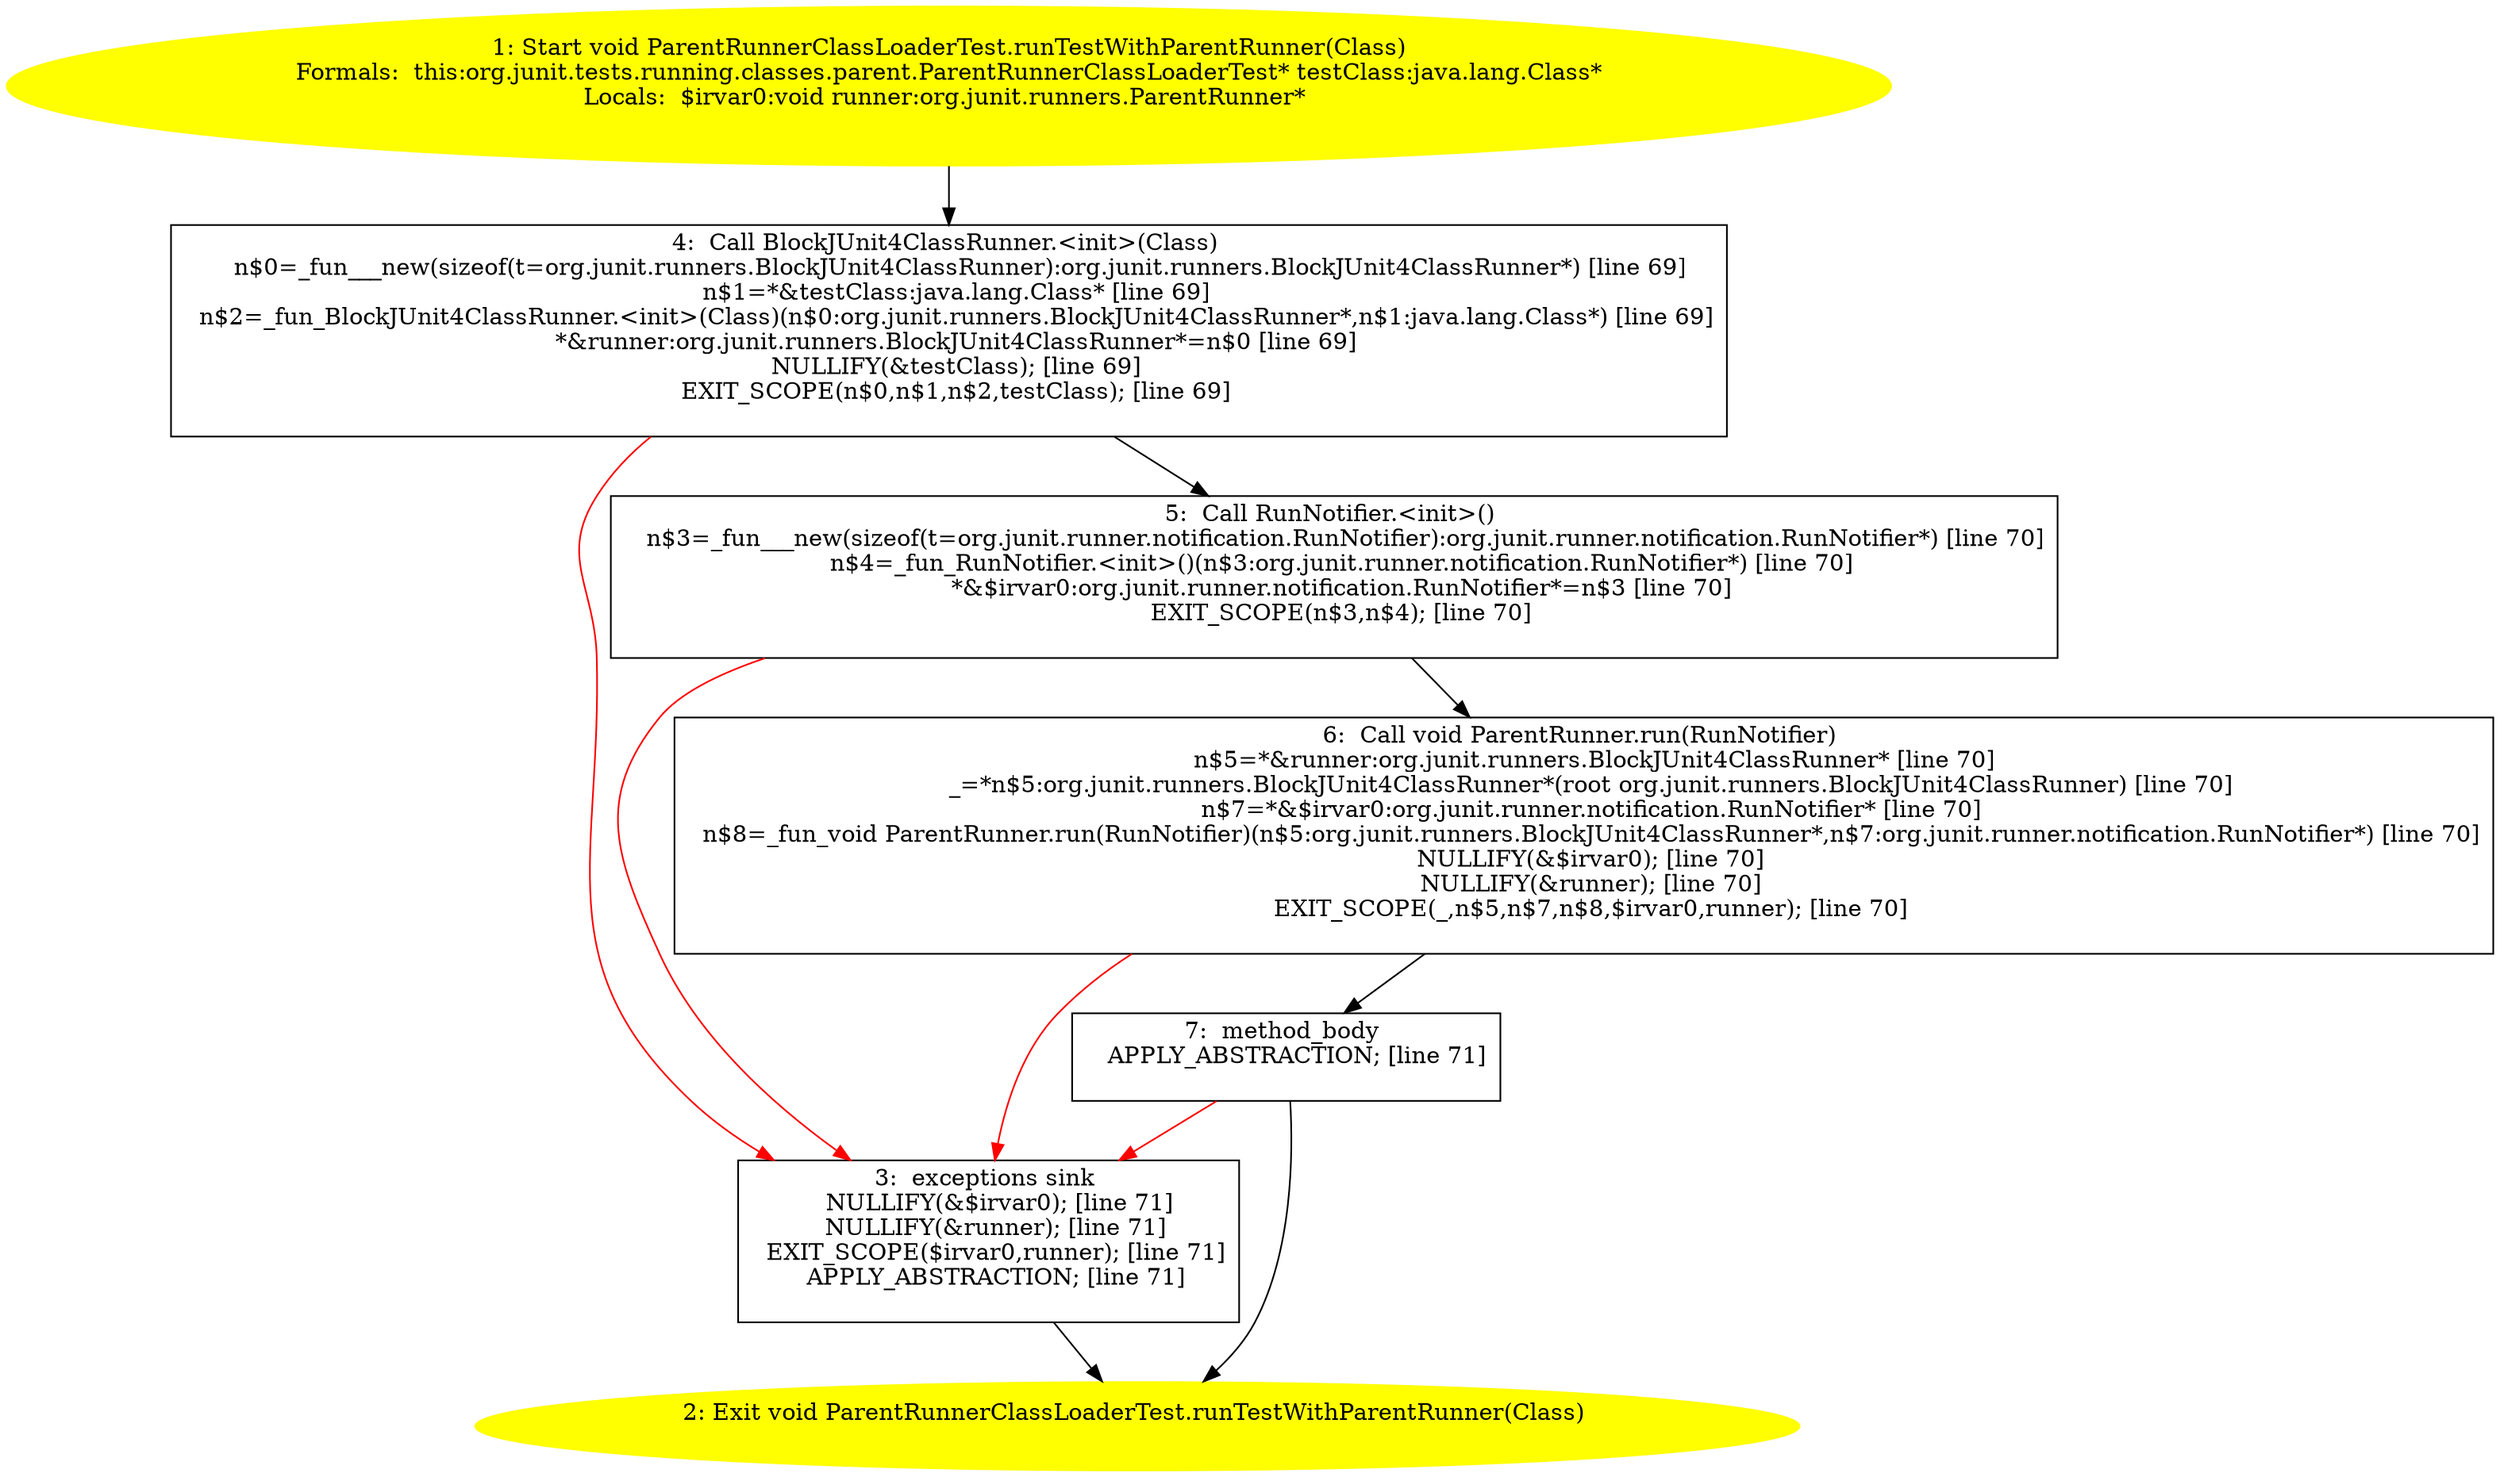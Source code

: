 /* @generated */
digraph cfg {
"org.junit.tests.running.classes.parent.ParentRunnerClassLoaderTest.runTestWithParentRunner(java.lang.c64efa390859509bdeaeebb8e1f59ffd_1" [label="1: Start void ParentRunnerClassLoaderTest.runTestWithParentRunner(Class)\nFormals:  this:org.junit.tests.running.classes.parent.ParentRunnerClassLoaderTest* testClass:java.lang.Class*\nLocals:  $irvar0:void runner:org.junit.runners.ParentRunner* \n  " color=yellow style=filled]
	

	 "org.junit.tests.running.classes.parent.ParentRunnerClassLoaderTest.runTestWithParentRunner(java.lang.c64efa390859509bdeaeebb8e1f59ffd_1" -> "org.junit.tests.running.classes.parent.ParentRunnerClassLoaderTest.runTestWithParentRunner(java.lang.c64efa390859509bdeaeebb8e1f59ffd_4" ;
"org.junit.tests.running.classes.parent.ParentRunnerClassLoaderTest.runTestWithParentRunner(java.lang.c64efa390859509bdeaeebb8e1f59ffd_2" [label="2: Exit void ParentRunnerClassLoaderTest.runTestWithParentRunner(Class) \n  " color=yellow style=filled]
	

"org.junit.tests.running.classes.parent.ParentRunnerClassLoaderTest.runTestWithParentRunner(java.lang.c64efa390859509bdeaeebb8e1f59ffd_3" [label="3:  exceptions sink \n   NULLIFY(&$irvar0); [line 71]\n  NULLIFY(&runner); [line 71]\n  EXIT_SCOPE($irvar0,runner); [line 71]\n  APPLY_ABSTRACTION; [line 71]\n " shape="box"]
	

	 "org.junit.tests.running.classes.parent.ParentRunnerClassLoaderTest.runTestWithParentRunner(java.lang.c64efa390859509bdeaeebb8e1f59ffd_3" -> "org.junit.tests.running.classes.parent.ParentRunnerClassLoaderTest.runTestWithParentRunner(java.lang.c64efa390859509bdeaeebb8e1f59ffd_2" ;
"org.junit.tests.running.classes.parent.ParentRunnerClassLoaderTest.runTestWithParentRunner(java.lang.c64efa390859509bdeaeebb8e1f59ffd_4" [label="4:  Call BlockJUnit4ClassRunner.<init>(Class) \n   n$0=_fun___new(sizeof(t=org.junit.runners.BlockJUnit4ClassRunner):org.junit.runners.BlockJUnit4ClassRunner*) [line 69]\n  n$1=*&testClass:java.lang.Class* [line 69]\n  n$2=_fun_BlockJUnit4ClassRunner.<init>(Class)(n$0:org.junit.runners.BlockJUnit4ClassRunner*,n$1:java.lang.Class*) [line 69]\n  *&runner:org.junit.runners.BlockJUnit4ClassRunner*=n$0 [line 69]\n  NULLIFY(&testClass); [line 69]\n  EXIT_SCOPE(n$0,n$1,n$2,testClass); [line 69]\n " shape="box"]
	

	 "org.junit.tests.running.classes.parent.ParentRunnerClassLoaderTest.runTestWithParentRunner(java.lang.c64efa390859509bdeaeebb8e1f59ffd_4" -> "org.junit.tests.running.classes.parent.ParentRunnerClassLoaderTest.runTestWithParentRunner(java.lang.c64efa390859509bdeaeebb8e1f59ffd_5" ;
	 "org.junit.tests.running.classes.parent.ParentRunnerClassLoaderTest.runTestWithParentRunner(java.lang.c64efa390859509bdeaeebb8e1f59ffd_4" -> "org.junit.tests.running.classes.parent.ParentRunnerClassLoaderTest.runTestWithParentRunner(java.lang.c64efa390859509bdeaeebb8e1f59ffd_3" [color="red" ];
"org.junit.tests.running.classes.parent.ParentRunnerClassLoaderTest.runTestWithParentRunner(java.lang.c64efa390859509bdeaeebb8e1f59ffd_5" [label="5:  Call RunNotifier.<init>() \n   n$3=_fun___new(sizeof(t=org.junit.runner.notification.RunNotifier):org.junit.runner.notification.RunNotifier*) [line 70]\n  n$4=_fun_RunNotifier.<init>()(n$3:org.junit.runner.notification.RunNotifier*) [line 70]\n  *&$irvar0:org.junit.runner.notification.RunNotifier*=n$3 [line 70]\n  EXIT_SCOPE(n$3,n$4); [line 70]\n " shape="box"]
	

	 "org.junit.tests.running.classes.parent.ParentRunnerClassLoaderTest.runTestWithParentRunner(java.lang.c64efa390859509bdeaeebb8e1f59ffd_5" -> "org.junit.tests.running.classes.parent.ParentRunnerClassLoaderTest.runTestWithParentRunner(java.lang.c64efa390859509bdeaeebb8e1f59ffd_6" ;
	 "org.junit.tests.running.classes.parent.ParentRunnerClassLoaderTest.runTestWithParentRunner(java.lang.c64efa390859509bdeaeebb8e1f59ffd_5" -> "org.junit.tests.running.classes.parent.ParentRunnerClassLoaderTest.runTestWithParentRunner(java.lang.c64efa390859509bdeaeebb8e1f59ffd_3" [color="red" ];
"org.junit.tests.running.classes.parent.ParentRunnerClassLoaderTest.runTestWithParentRunner(java.lang.c64efa390859509bdeaeebb8e1f59ffd_6" [label="6:  Call void ParentRunner.run(RunNotifier) \n   n$5=*&runner:org.junit.runners.BlockJUnit4ClassRunner* [line 70]\n  _=*n$5:org.junit.runners.BlockJUnit4ClassRunner*(root org.junit.runners.BlockJUnit4ClassRunner) [line 70]\n  n$7=*&$irvar0:org.junit.runner.notification.RunNotifier* [line 70]\n  n$8=_fun_void ParentRunner.run(RunNotifier)(n$5:org.junit.runners.BlockJUnit4ClassRunner*,n$7:org.junit.runner.notification.RunNotifier*) [line 70]\n  NULLIFY(&$irvar0); [line 70]\n  NULLIFY(&runner); [line 70]\n  EXIT_SCOPE(_,n$5,n$7,n$8,$irvar0,runner); [line 70]\n " shape="box"]
	

	 "org.junit.tests.running.classes.parent.ParentRunnerClassLoaderTest.runTestWithParentRunner(java.lang.c64efa390859509bdeaeebb8e1f59ffd_6" -> "org.junit.tests.running.classes.parent.ParentRunnerClassLoaderTest.runTestWithParentRunner(java.lang.c64efa390859509bdeaeebb8e1f59ffd_7" ;
	 "org.junit.tests.running.classes.parent.ParentRunnerClassLoaderTest.runTestWithParentRunner(java.lang.c64efa390859509bdeaeebb8e1f59ffd_6" -> "org.junit.tests.running.classes.parent.ParentRunnerClassLoaderTest.runTestWithParentRunner(java.lang.c64efa390859509bdeaeebb8e1f59ffd_3" [color="red" ];
"org.junit.tests.running.classes.parent.ParentRunnerClassLoaderTest.runTestWithParentRunner(java.lang.c64efa390859509bdeaeebb8e1f59ffd_7" [label="7:  method_body \n   APPLY_ABSTRACTION; [line 71]\n " shape="box"]
	

	 "org.junit.tests.running.classes.parent.ParentRunnerClassLoaderTest.runTestWithParentRunner(java.lang.c64efa390859509bdeaeebb8e1f59ffd_7" -> "org.junit.tests.running.classes.parent.ParentRunnerClassLoaderTest.runTestWithParentRunner(java.lang.c64efa390859509bdeaeebb8e1f59ffd_2" ;
	 "org.junit.tests.running.classes.parent.ParentRunnerClassLoaderTest.runTestWithParentRunner(java.lang.c64efa390859509bdeaeebb8e1f59ffd_7" -> "org.junit.tests.running.classes.parent.ParentRunnerClassLoaderTest.runTestWithParentRunner(java.lang.c64efa390859509bdeaeebb8e1f59ffd_3" [color="red" ];
}
